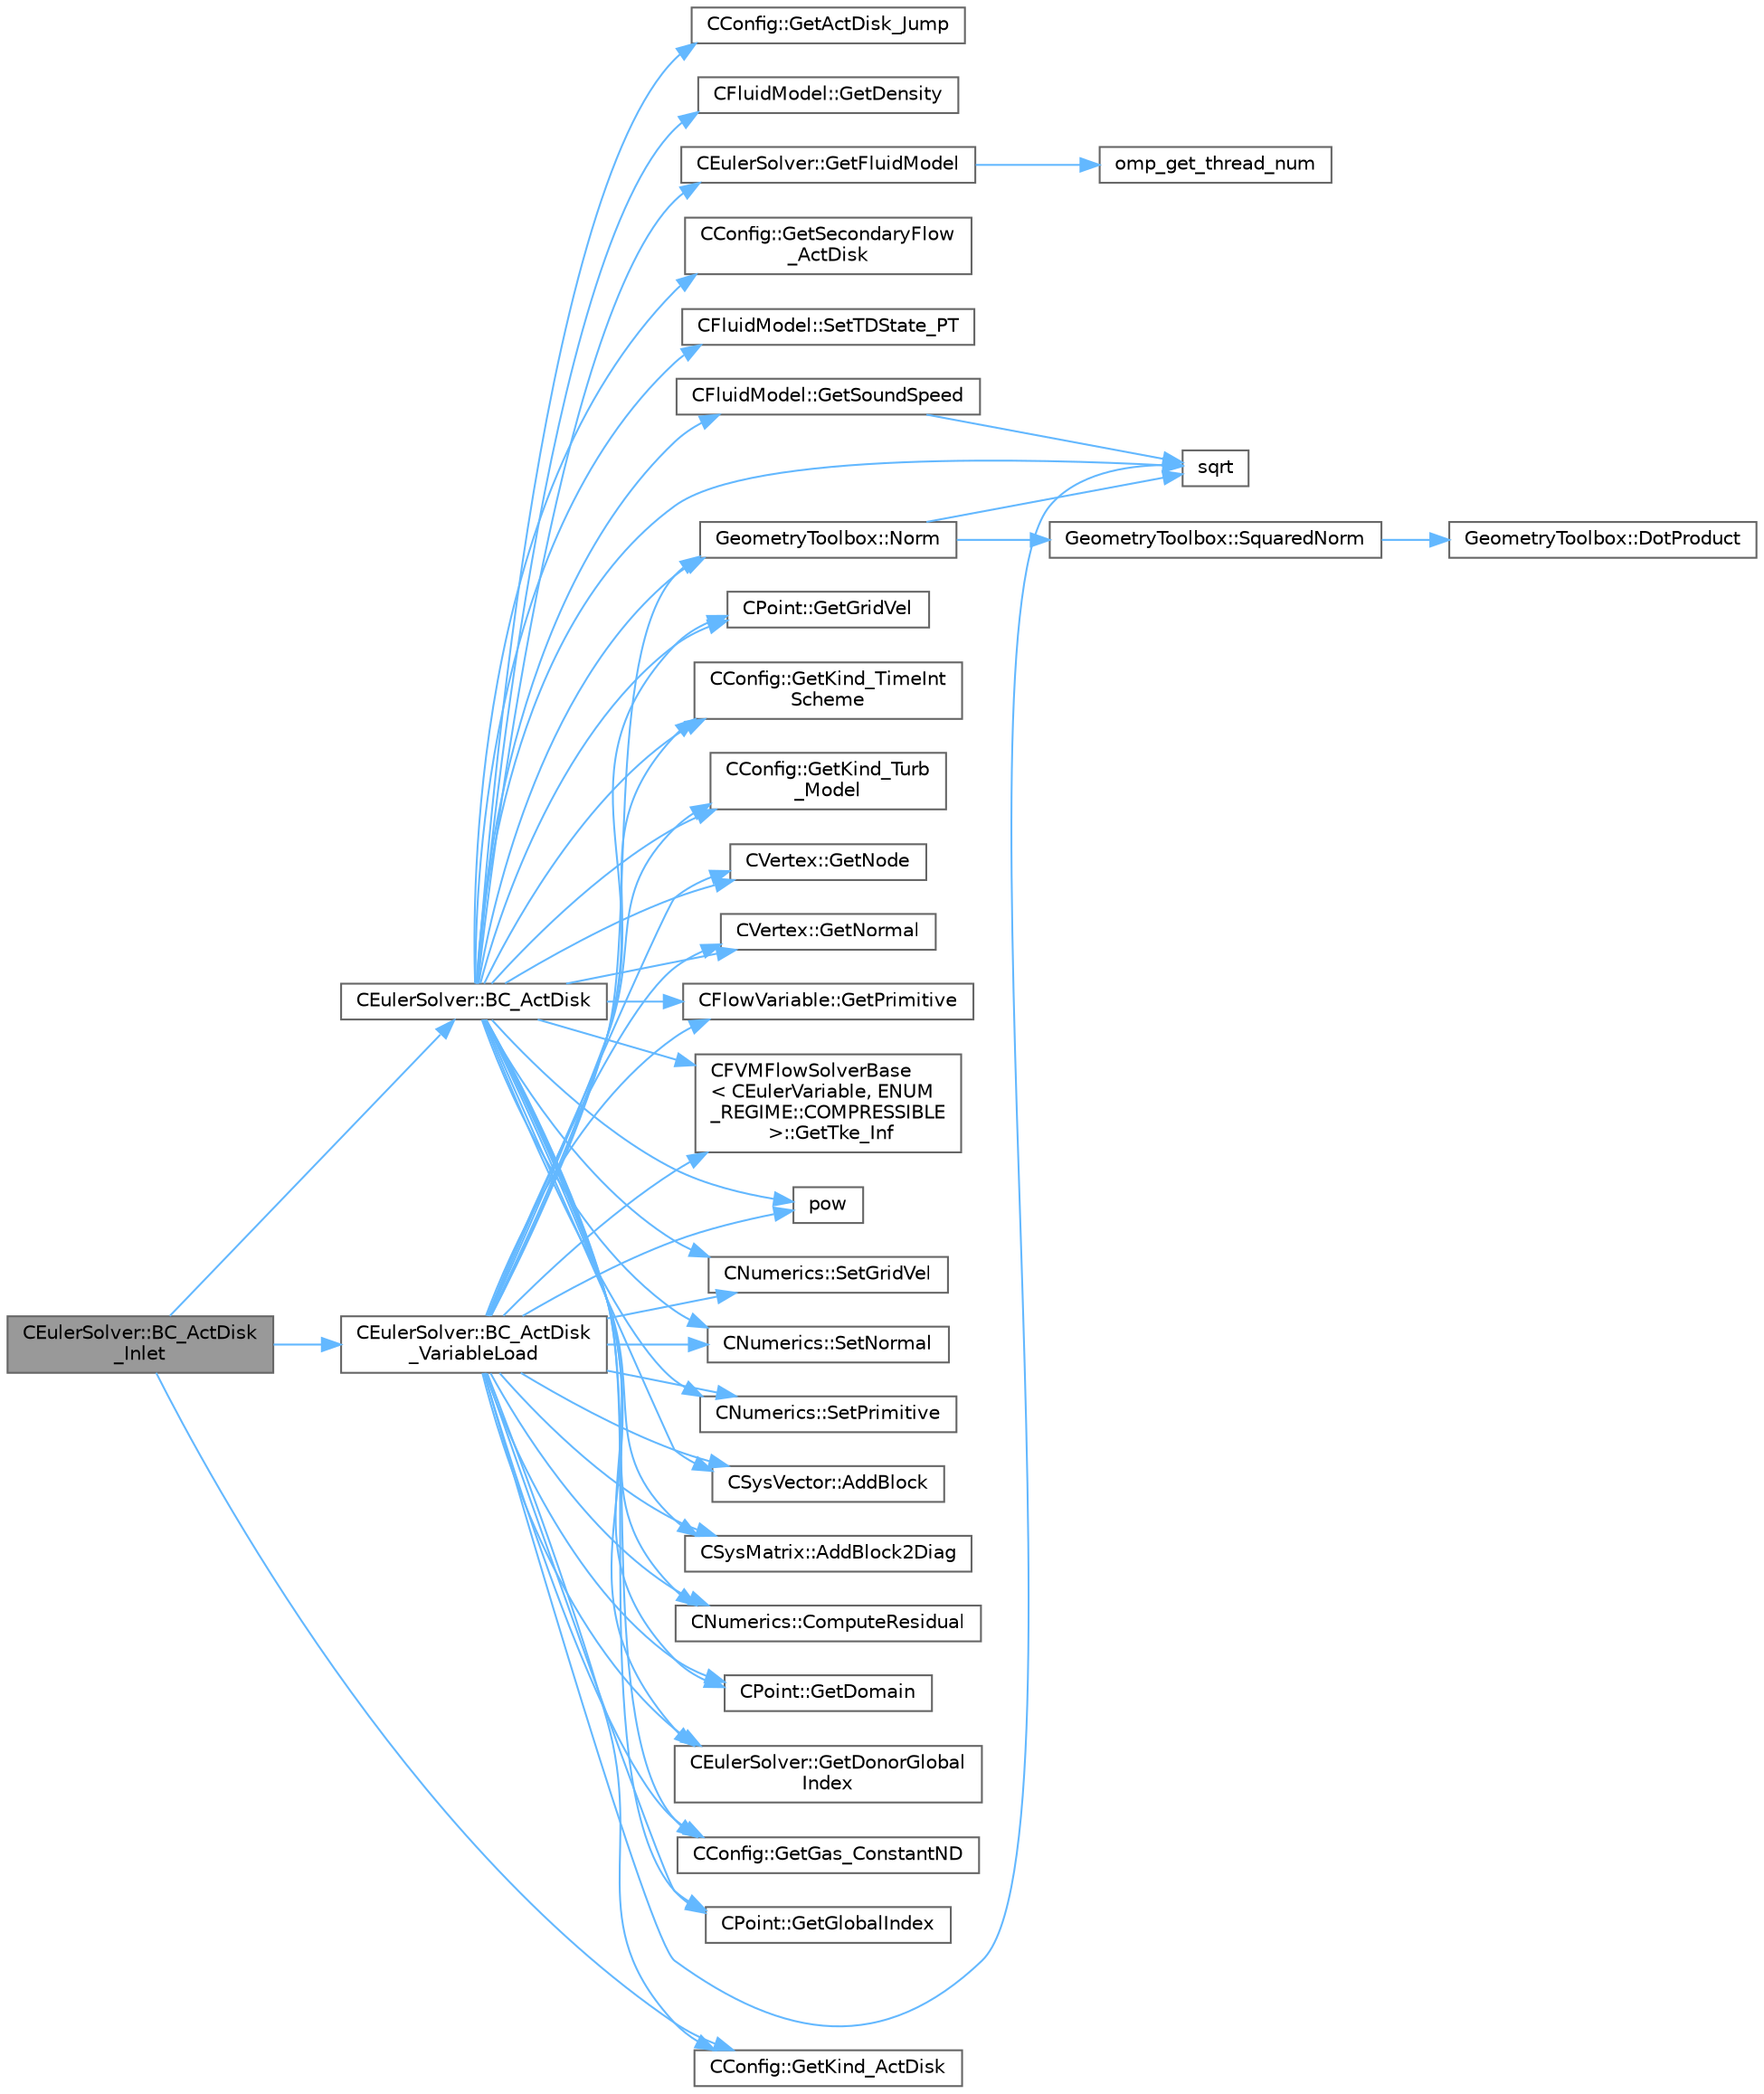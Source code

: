 digraph "CEulerSolver::BC_ActDisk_Inlet"
{
 // LATEX_PDF_SIZE
  bgcolor="transparent";
  edge [fontname=Helvetica,fontsize=10,labelfontname=Helvetica,labelfontsize=10];
  node [fontname=Helvetica,fontsize=10,shape=box,height=0.2,width=0.4];
  rankdir="LR";
  Node1 [id="Node000001",label="CEulerSolver::BC_ActDisk\l_Inlet",height=0.2,width=0.4,color="gray40", fillcolor="grey60", style="filled", fontcolor="black",tooltip="Impose the engine inflow boundary condition."];
  Node1 -> Node2 [id="edge1_Node000001_Node000002",color="steelblue1",style="solid",tooltip=" "];
  Node2 [id="Node000002",label="CEulerSolver::BC_ActDisk",height=0.2,width=0.4,color="grey40", fillcolor="white", style="filled",URL="$classCEulerSolver.html#a9315eac22cbd58c5bb4a3e4282484a92",tooltip="Impose an actuator disk inlet boundary condition."];
  Node2 -> Node3 [id="edge2_Node000002_Node000003",color="steelblue1",style="solid",tooltip=" "];
  Node3 [id="Node000003",label="CSysVector::AddBlock",height=0.2,width=0.4,color="grey40", fillcolor="white", style="filled",URL="$classCSysVector.html#aa463275cba394503a9778529fdaa4494",tooltip="Add \"block\" to the vector, see SetBlock."];
  Node2 -> Node4 [id="edge3_Node000002_Node000004",color="steelblue1",style="solid",tooltip=" "];
  Node4 [id="Node000004",label="CSysMatrix::AddBlock2Diag",height=0.2,width=0.4,color="grey40", fillcolor="white", style="filled",URL="$classCSysMatrix.html#a5a4ef7eeb7f009450f575660108ed7be",tooltip="Non overwrite version of SetBlock2Diag, also with scaling."];
  Node2 -> Node5 [id="edge4_Node000002_Node000005",color="steelblue1",style="solid",tooltip=" "];
  Node5 [id="Node000005",label="CNumerics::ComputeResidual",height=0.2,width=0.4,color="grey40", fillcolor="white", style="filled",URL="$classCNumerics.html#aa0ca13663a047ef2640b377b33875e29",tooltip="Compute the numerical residual."];
  Node2 -> Node6 [id="edge5_Node000002_Node000006",color="steelblue1",style="solid",tooltip=" "];
  Node6 [id="Node000006",label="CConfig::GetActDisk_Jump",height=0.2,width=0.4,color="grey40", fillcolor="white", style="filled",URL="$classCConfig.html#a7e61d38d5ea9b75094b2faed23df7d07",tooltip="Get the format of the output solution."];
  Node2 -> Node7 [id="edge6_Node000002_Node000007",color="steelblue1",style="solid",tooltip=" "];
  Node7 [id="Node000007",label="CFluidModel::GetDensity",height=0.2,width=0.4,color="grey40", fillcolor="white", style="filled",URL="$classCFluidModel.html#aea74264efe7875c6f8c0aa62e3ccd62a",tooltip="Get fluid density."];
  Node2 -> Node8 [id="edge7_Node000002_Node000008",color="steelblue1",style="solid",tooltip=" "];
  Node8 [id="Node000008",label="CPoint::GetDomain",height=0.2,width=0.4,color="grey40", fillcolor="white", style="filled",URL="$classCPoint.html#aa58a27b602e47ddcad22ae74a5c6bc81",tooltip="For parallel computation, its indicates if a point must be computed or not."];
  Node2 -> Node9 [id="edge8_Node000002_Node000009",color="steelblue1",style="solid",tooltip=" "];
  Node9 [id="Node000009",label="CEulerSolver::GetDonorGlobal\lIndex",height=0.2,width=0.4,color="grey40", fillcolor="white", style="filled",URL="$classCEulerSolver.html#af5eaecd8d1a2f60f2f08a982b96aee6a",tooltip="Value of the characteristic global index at the boundaries."];
  Node2 -> Node10 [id="edge9_Node000002_Node000010",color="steelblue1",style="solid",tooltip=" "];
  Node10 [id="Node000010",label="CEulerSolver::GetFluidModel",height=0.2,width=0.4,color="grey40", fillcolor="white", style="filled",URL="$classCEulerSolver.html#a0e82e3a994e844f8dca1994446888a0c",tooltip="Compute the pressure at the infinity."];
  Node10 -> Node11 [id="edge10_Node000010_Node000011",color="steelblue1",style="solid",tooltip=" "];
  Node11 [id="Node000011",label="omp_get_thread_num",height=0.2,width=0.4,color="grey40", fillcolor="white", style="filled",URL="$omp__structure_8hpp.html#aad63dd7e34961dbbd2e8774e7f6bc2d0",tooltip="Index of current thread, akin to MPI rank."];
  Node2 -> Node12 [id="edge11_Node000002_Node000012",color="steelblue1",style="solid",tooltip=" "];
  Node12 [id="Node000012",label="CConfig::GetGas_ConstantND",height=0.2,width=0.4,color="grey40", fillcolor="white", style="filled",URL="$classCConfig.html#a1431ababf767a9f74ff74fe9ef647957",tooltip="Get the value of specific gas constant."];
  Node2 -> Node13 [id="edge12_Node000002_Node000013",color="steelblue1",style="solid",tooltip=" "];
  Node13 [id="Node000013",label="CPoint::GetGlobalIndex",height=0.2,width=0.4,color="grey40", fillcolor="white", style="filled",URL="$classCPoint.html#a8a53865a92d645b1b74c4d817b4aae10",tooltip="Get the global index in a parallel computation."];
  Node2 -> Node14 [id="edge13_Node000002_Node000014",color="steelblue1",style="solid",tooltip=" "];
  Node14 [id="Node000014",label="CPoint::GetGridVel",height=0.2,width=0.4,color="grey40", fillcolor="white", style="filled",URL="$classCPoint.html#ad7b8ff47f6645f36c9a529073343c097",tooltip="Get the value of the grid velocity at the point."];
  Node2 -> Node15 [id="edge14_Node000002_Node000015",color="steelblue1",style="solid",tooltip=" "];
  Node15 [id="Node000015",label="CConfig::GetKind_TimeInt\lScheme",height=0.2,width=0.4,color="grey40", fillcolor="white", style="filled",URL="$classCConfig.html#ad16f71356f146b530fb1fbb45444525c",tooltip="Get the kind of time integration method."];
  Node2 -> Node16 [id="edge15_Node000002_Node000016",color="steelblue1",style="solid",tooltip=" "];
  Node16 [id="Node000016",label="CConfig::GetKind_Turb\l_Model",height=0.2,width=0.4,color="grey40", fillcolor="white", style="filled",URL="$classCConfig.html#a42cf888b42ce34079b2e3987bbf147dd",tooltip="Get the kind of the turbulence model."];
  Node2 -> Node17 [id="edge16_Node000002_Node000017",color="steelblue1",style="solid",tooltip=" "];
  Node17 [id="Node000017",label="CVertex::GetNode",height=0.2,width=0.4,color="grey40", fillcolor="white", style="filled",URL="$classCVertex.html#ad568da06e7191358d3a09a1bee71cdb5",tooltip="Get the node of the vertex."];
  Node2 -> Node18 [id="edge17_Node000002_Node000018",color="steelblue1",style="solid",tooltip=" "];
  Node18 [id="Node000018",label="CVertex::GetNormal",height=0.2,width=0.4,color="grey40", fillcolor="white", style="filled",URL="$classCVertex.html#a57cacfe764770e6c0e54c278cb584f7c",tooltip="Copy the the normal vector of a face."];
  Node2 -> Node19 [id="edge18_Node000002_Node000019",color="steelblue1",style="solid",tooltip=" "];
  Node19 [id="Node000019",label="CFlowVariable::GetPrimitive",height=0.2,width=0.4,color="grey40", fillcolor="white", style="filled",URL="$classCFlowVariable.html#a852271c741f1e7cdb1d391941266d344",tooltip="Get a primitive variable."];
  Node2 -> Node20 [id="edge19_Node000002_Node000020",color="steelblue1",style="solid",tooltip=" "];
  Node20 [id="Node000020",label="CConfig::GetSecondaryFlow\l_ActDisk",height=0.2,width=0.4,color="grey40", fillcolor="white", style="filled",URL="$classCConfig.html#af0b605da27c117fb3f5b38777dd46f8c",tooltip="Get the value of the non-dimensionalized actuator disk turbulence intensity."];
  Node2 -> Node21 [id="edge20_Node000002_Node000021",color="steelblue1",style="solid",tooltip=" "];
  Node21 [id="Node000021",label="CFluidModel::GetSoundSpeed",height=0.2,width=0.4,color="grey40", fillcolor="white", style="filled",URL="$classCFluidModel.html#a114d121d918607fe923446ad733b2c62",tooltip="Get fluid speed of sound."];
  Node21 -> Node22 [id="edge21_Node000021_Node000022",color="steelblue1",style="solid",tooltip=" "];
  Node22 [id="Node000022",label="sqrt",height=0.2,width=0.4,color="grey40", fillcolor="white", style="filled",URL="$group__SIMD.html#ga54a1925ab40fb4249ea255072520de35",tooltip=" "];
  Node2 -> Node23 [id="edge22_Node000002_Node000023",color="steelblue1",style="solid",tooltip=" "];
  Node23 [id="Node000023",label="CFVMFlowSolverBase\l\< CEulerVariable, ENUM\l_REGIME::COMPRESSIBLE\l \>::GetTke_Inf",height=0.2,width=0.4,color="grey40", fillcolor="white", style="filled",URL="$classCFVMFlowSolverBase.html#a8079f4ff43753428e768f14a2ae71e23",tooltip="Get the turbulent kinetic energy at the infinity."];
  Node2 -> Node24 [id="edge23_Node000002_Node000024",color="steelblue1",style="solid",tooltip=" "];
  Node24 [id="Node000024",label="GeometryToolbox::Norm",height=0.2,width=0.4,color="grey40", fillcolor="white", style="filled",URL="$group__GeometryToolbox.html#gad8b24e50333c9a8378f7abf18222f36a",tooltip=" "];
  Node24 -> Node22 [id="edge24_Node000024_Node000022",color="steelblue1",style="solid",tooltip=" "];
  Node24 -> Node25 [id="edge25_Node000024_Node000025",color="steelblue1",style="solid",tooltip=" "];
  Node25 [id="Node000025",label="GeometryToolbox::SquaredNorm",height=0.2,width=0.4,color="grey40", fillcolor="white", style="filled",URL="$group__GeometryToolbox.html#ga98c9b9314cc6352c9bba49b8cfb4b056",tooltip=" "];
  Node25 -> Node26 [id="edge26_Node000025_Node000026",color="steelblue1",style="solid",tooltip=" "];
  Node26 [id="Node000026",label="GeometryToolbox::DotProduct",height=0.2,width=0.4,color="grey40", fillcolor="white", style="filled",URL="$group__GeometryToolbox.html#ga7ec3e1e20fab73dbf0159fe38492cc89",tooltip=" "];
  Node2 -> Node27 [id="edge27_Node000002_Node000027",color="steelblue1",style="solid",tooltip=" "];
  Node27 [id="Node000027",label="pow",height=0.2,width=0.4,color="grey40", fillcolor="white", style="filled",URL="$group__SIMD.html#ga768cbdeba8e4567257959378fba27f17",tooltip=" "];
  Node2 -> Node28 [id="edge28_Node000002_Node000028",color="steelblue1",style="solid",tooltip=" "];
  Node28 [id="Node000028",label="CNumerics::SetGridVel",height=0.2,width=0.4,color="grey40", fillcolor="white", style="filled",URL="$classCNumerics.html#a3f116b5718153aefee7a22735797af29",tooltip="Set the velocity of the computational grid."];
  Node2 -> Node29 [id="edge29_Node000002_Node000029",color="steelblue1",style="solid",tooltip=" "];
  Node29 [id="Node000029",label="CNumerics::SetNormal",height=0.2,width=0.4,color="grey40", fillcolor="white", style="filled",URL="$classCNumerics.html#a93fd2262832ae5081317548f2f9cdbb3",tooltip="Set the value of the normal vector to the face between two points."];
  Node2 -> Node30 [id="edge30_Node000002_Node000030",color="steelblue1",style="solid",tooltip=" "];
  Node30 [id="Node000030",label="CNumerics::SetPrimitive",height=0.2,width=0.4,color="grey40", fillcolor="white", style="filled",URL="$classCNumerics.html#a028c500ba7ce96d3af061fc8218f76f1",tooltip="Set the value of the primitive variables."];
  Node2 -> Node31 [id="edge31_Node000002_Node000031",color="steelblue1",style="solid",tooltip=" "];
  Node31 [id="Node000031",label="CFluidModel::SetTDState_PT",height=0.2,width=0.4,color="grey40", fillcolor="white", style="filled",URL="$classCFluidModel.html#a32d65726b075ea29a29f806d12cf0a5a",tooltip="virtual member that would be different for each gas model implemented"];
  Node2 -> Node22 [id="edge32_Node000002_Node000022",color="steelblue1",style="solid",tooltip=" "];
  Node1 -> Node32 [id="edge33_Node000001_Node000032",color="steelblue1",style="solid",tooltip=" "];
  Node32 [id="Node000032",label="CEulerSolver::BC_ActDisk\l_VariableLoad",height=0.2,width=0.4,color="grey40", fillcolor="white", style="filled",URL="$classCEulerSolver.html#aaae0b7d9c77ccc0812a5011436680d91",tooltip="Impose an actuator disk with variable load boundary condition."];
  Node32 -> Node3 [id="edge34_Node000032_Node000003",color="steelblue1",style="solid",tooltip=" "];
  Node32 -> Node4 [id="edge35_Node000032_Node000004",color="steelblue1",style="solid",tooltip=" "];
  Node32 -> Node5 [id="edge36_Node000032_Node000005",color="steelblue1",style="solid",tooltip=" "];
  Node32 -> Node8 [id="edge37_Node000032_Node000008",color="steelblue1",style="solid",tooltip=" "];
  Node32 -> Node9 [id="edge38_Node000032_Node000009",color="steelblue1",style="solid",tooltip=" "];
  Node32 -> Node12 [id="edge39_Node000032_Node000012",color="steelblue1",style="solid",tooltip=" "];
  Node32 -> Node13 [id="edge40_Node000032_Node000013",color="steelblue1",style="solid",tooltip=" "];
  Node32 -> Node14 [id="edge41_Node000032_Node000014",color="steelblue1",style="solid",tooltip=" "];
  Node32 -> Node33 [id="edge42_Node000032_Node000033",color="steelblue1",style="solid",tooltip=" "];
  Node33 [id="Node000033",label="CConfig::GetKind_ActDisk",height=0.2,width=0.4,color="grey40", fillcolor="white", style="filled",URL="$classCConfig.html#a1b0b57323dfabf0568dd7e0fd3e39df0",tooltip="Get the kind of inlet boundary condition treatment (total conditions or mass flow)."];
  Node32 -> Node15 [id="edge43_Node000032_Node000015",color="steelblue1",style="solid",tooltip=" "];
  Node32 -> Node16 [id="edge44_Node000032_Node000016",color="steelblue1",style="solid",tooltip=" "];
  Node32 -> Node17 [id="edge45_Node000032_Node000017",color="steelblue1",style="solid",tooltip=" "];
  Node32 -> Node18 [id="edge46_Node000032_Node000018",color="steelblue1",style="solid",tooltip=" "];
  Node32 -> Node19 [id="edge47_Node000032_Node000019",color="steelblue1",style="solid",tooltip=" "];
  Node32 -> Node23 [id="edge48_Node000032_Node000023",color="steelblue1",style="solid",tooltip=" "];
  Node32 -> Node24 [id="edge49_Node000032_Node000024",color="steelblue1",style="solid",tooltip=" "];
  Node32 -> Node27 [id="edge50_Node000032_Node000027",color="steelblue1",style="solid",tooltip=" "];
  Node32 -> Node28 [id="edge51_Node000032_Node000028",color="steelblue1",style="solid",tooltip=" "];
  Node32 -> Node29 [id="edge52_Node000032_Node000029",color="steelblue1",style="solid",tooltip=" "];
  Node32 -> Node30 [id="edge53_Node000032_Node000030",color="steelblue1",style="solid",tooltip=" "];
  Node32 -> Node22 [id="edge54_Node000032_Node000022",color="steelblue1",style="solid",tooltip=" "];
  Node1 -> Node33 [id="edge55_Node000001_Node000033",color="steelblue1",style="solid",tooltip=" "];
}
